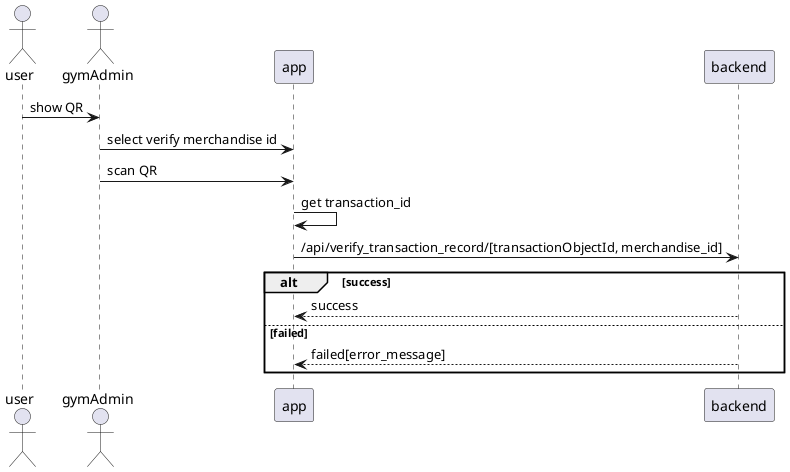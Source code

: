 @startuml
actor user
actor gymAdmin
user -> gymAdmin: show QR
gymAdmin -> app :select verify merchandise id
gymAdmin -> app : scan QR
app -> app: get transaction_id
app -> backend: /api/verify_transaction_record/[transactionObjectId, merchandise_id]
alt success
backend --> app: success
else failed
backend --> app: failed[error_message]
end
@enduml